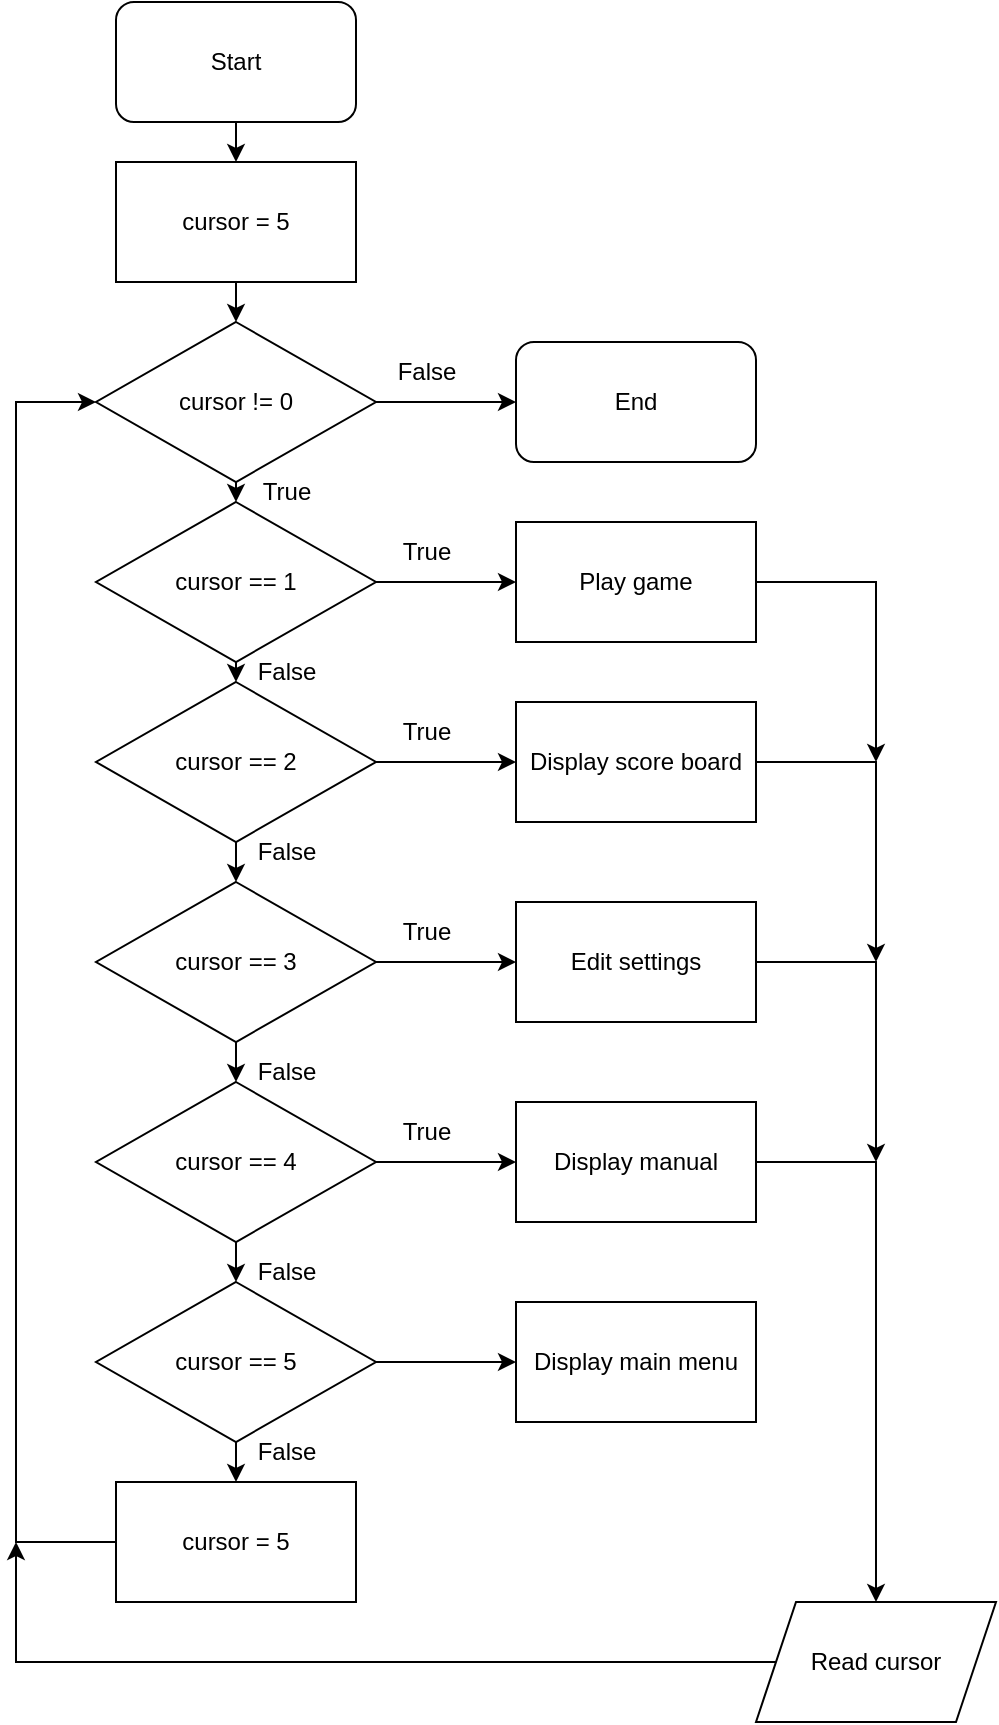 <mxfile>
    <diagram id="VJps-D7fF0JbsY6p_9f8" name="Page-1">
        <mxGraphModel dx="832" dy="1015" grid="1" gridSize="10" guides="1" tooltips="1" connect="1" arrows="1" fold="1" page="0" pageScale="1" pageWidth="850" pageHeight="1100" math="0" shadow="0">
            <root>
                <mxCell id="0"/>
                <mxCell id="1" parent="0"/>
                <mxCell id="9" style="edgeStyle=none;html=1;exitX=1;exitY=0.5;exitDx=0;exitDy=0;entryX=0;entryY=0.5;entryDx=0;entryDy=0;" parent="1" source="6" target="8" edge="1">
                    <mxGeometry relative="1" as="geometry"/>
                </mxCell>
                <mxCell id="12" style="edgeStyle=none;html=1;exitX=0.5;exitY=1;exitDx=0;exitDy=0;entryX=0.5;entryY=0;entryDx=0;entryDy=0;" parent="1" source="6" target="11" edge="1">
                    <mxGeometry relative="1" as="geometry"/>
                </mxCell>
                <mxCell id="6" value="cursor != 0" style="rhombus;whiteSpace=wrap;html=1;" parent="1" vertex="1">
                    <mxGeometry x="310" y="80" width="140" height="80" as="geometry"/>
                </mxCell>
                <mxCell id="32" style="edgeStyle=none;rounded=0;html=1;exitX=0.5;exitY=1;exitDx=0;exitDy=0;entryX=0.5;entryY=0;entryDx=0;entryDy=0;" parent="1" source="7" target="30" edge="1">
                    <mxGeometry relative="1" as="geometry"/>
                </mxCell>
                <mxCell id="7" value="Start" style="rounded=1;whiteSpace=wrap;html=1;" parent="1" vertex="1">
                    <mxGeometry x="320" y="-80" width="120" height="60" as="geometry"/>
                </mxCell>
                <mxCell id="8" value="End" style="rounded=1;whiteSpace=wrap;html=1;" parent="1" vertex="1">
                    <mxGeometry x="520" y="90" width="120" height="60" as="geometry"/>
                </mxCell>
                <mxCell id="10" value="False" style="text;html=1;align=center;verticalAlign=middle;resizable=0;points=[];autosize=1;strokeColor=none;fillColor=none;" parent="1" vertex="1">
                    <mxGeometry x="450" y="90" width="50" height="30" as="geometry"/>
                </mxCell>
                <mxCell id="14" style="edgeStyle=none;html=1;exitX=1;exitY=0.5;exitDx=0;exitDy=0;entryX=0;entryY=0.5;entryDx=0;entryDy=0;" parent="1" source="11" target="13" edge="1">
                    <mxGeometry relative="1" as="geometry"/>
                </mxCell>
                <mxCell id="18" style="edgeStyle=none;html=1;exitX=0.5;exitY=1;exitDx=0;exitDy=0;entryX=0.5;entryY=0;entryDx=0;entryDy=0;" parent="1" source="11" target="16" edge="1">
                    <mxGeometry relative="1" as="geometry"/>
                </mxCell>
                <mxCell id="11" value="cursor == 1" style="rhombus;whiteSpace=wrap;html=1;" parent="1" vertex="1">
                    <mxGeometry x="310" y="170" width="140" height="80" as="geometry"/>
                </mxCell>
                <mxCell id="54" style="edgeStyle=none;rounded=0;html=1;exitX=1;exitY=0.5;exitDx=0;exitDy=0;" parent="1" source="13" edge="1">
                    <mxGeometry relative="1" as="geometry">
                        <mxPoint x="700.0" y="300" as="targetPoint"/>
                        <Array as="points">
                            <mxPoint x="700" y="210"/>
                        </Array>
                    </mxGeometry>
                </mxCell>
                <mxCell id="13" value="Play game" style="rounded=0;whiteSpace=wrap;html=1;" parent="1" vertex="1">
                    <mxGeometry x="520" y="180" width="120" height="60" as="geometry"/>
                </mxCell>
                <mxCell id="15" style="edgeStyle=none;html=1;exitX=1;exitY=0.5;exitDx=0;exitDy=0;entryX=0;entryY=0.5;entryDx=0;entryDy=0;" parent="1" source="16" target="17" edge="1">
                    <mxGeometry relative="1" as="geometry"/>
                </mxCell>
                <mxCell id="41" style="edgeStyle=none;rounded=0;html=1;exitX=0.5;exitY=1;exitDx=0;exitDy=0;entryX=0.5;entryY=0;entryDx=0;entryDy=0;" parent="1" source="16" target="24" edge="1">
                    <mxGeometry relative="1" as="geometry"/>
                </mxCell>
                <mxCell id="16" value="cursor == 2" style="rhombus;whiteSpace=wrap;html=1;" parent="1" vertex="1">
                    <mxGeometry x="310" y="260" width="140" height="80" as="geometry"/>
                </mxCell>
                <mxCell id="53" style="edgeStyle=none;rounded=0;html=1;exitX=1;exitY=0.5;exitDx=0;exitDy=0;" parent="1" source="17" edge="1">
                    <mxGeometry relative="1" as="geometry">
                        <mxPoint x="700.0" y="400" as="targetPoint"/>
                        <Array as="points">
                            <mxPoint x="700" y="300"/>
                        </Array>
                    </mxGeometry>
                </mxCell>
                <mxCell id="17" value="Display score board" style="rounded=0;whiteSpace=wrap;html=1;" parent="1" vertex="1">
                    <mxGeometry x="520" y="270" width="120" height="60" as="geometry"/>
                </mxCell>
                <mxCell id="19" value="True" style="text;html=1;align=center;verticalAlign=middle;resizable=0;points=[];autosize=1;strokeColor=none;fillColor=none;" parent="1" vertex="1">
                    <mxGeometry x="380" y="150" width="50" height="30" as="geometry"/>
                </mxCell>
                <mxCell id="23" style="edgeStyle=none;html=1;exitX=1;exitY=0.5;exitDx=0;exitDy=0;entryX=0;entryY=0.5;entryDx=0;entryDy=0;" parent="1" source="24" target="25" edge="1">
                    <mxGeometry relative="1" as="geometry"/>
                </mxCell>
                <mxCell id="42" style="edgeStyle=none;rounded=0;html=1;exitX=0.5;exitY=1;exitDx=0;exitDy=0;entryX=0.5;entryY=0;entryDx=0;entryDy=0;" parent="1" source="24" target="27" edge="1">
                    <mxGeometry relative="1" as="geometry"/>
                </mxCell>
                <mxCell id="24" value="cursor == 3" style="rhombus;whiteSpace=wrap;html=1;" parent="1" vertex="1">
                    <mxGeometry x="310" y="360" width="140" height="80" as="geometry"/>
                </mxCell>
                <mxCell id="52" style="edgeStyle=none;rounded=0;html=1;exitX=1;exitY=0.5;exitDx=0;exitDy=0;" parent="1" source="25" edge="1">
                    <mxGeometry relative="1" as="geometry">
                        <mxPoint x="700.0" y="500" as="targetPoint"/>
                        <Array as="points">
                            <mxPoint x="700" y="400"/>
                        </Array>
                    </mxGeometry>
                </mxCell>
                <mxCell id="25" value="Edit settings" style="rounded=0;whiteSpace=wrap;html=1;" parent="1" vertex="1">
                    <mxGeometry x="520" y="370" width="120" height="60" as="geometry"/>
                </mxCell>
                <mxCell id="26" style="edgeStyle=none;html=1;exitX=1;exitY=0.5;exitDx=0;exitDy=0;entryX=0;entryY=0.5;entryDx=0;entryDy=0;" parent="1" source="27" target="28" edge="1">
                    <mxGeometry relative="1" as="geometry"/>
                </mxCell>
                <mxCell id="60" style="edgeStyle=none;html=1;exitX=0.5;exitY=1;exitDx=0;exitDy=0;" edge="1" parent="1" source="27" target="57">
                    <mxGeometry relative="1" as="geometry"/>
                </mxCell>
                <mxCell id="27" value="cursor == 4" style="rhombus;whiteSpace=wrap;html=1;" parent="1" vertex="1">
                    <mxGeometry x="310" y="460" width="140" height="80" as="geometry"/>
                </mxCell>
                <mxCell id="51" style="edgeStyle=none;rounded=0;html=1;exitX=1;exitY=0.5;exitDx=0;exitDy=0;entryX=0.5;entryY=0;entryDx=0;entryDy=0;" parent="1" source="28" target="34" edge="1">
                    <mxGeometry relative="1" as="geometry">
                        <Array as="points">
                            <mxPoint x="700" y="500"/>
                        </Array>
                    </mxGeometry>
                </mxCell>
                <mxCell id="28" value="Display manual" style="rounded=0;whiteSpace=wrap;html=1;" parent="1" vertex="1">
                    <mxGeometry x="520" y="470" width="120" height="60" as="geometry"/>
                </mxCell>
                <mxCell id="31" style="edgeStyle=none;rounded=0;html=1;exitX=0.5;exitY=1;exitDx=0;exitDy=0;entryX=0.5;entryY=0;entryDx=0;entryDy=0;" parent="1" source="30" target="6" edge="1">
                    <mxGeometry relative="1" as="geometry"/>
                </mxCell>
                <mxCell id="30" value="cursor = 5" style="rounded=0;whiteSpace=wrap;html=1;" parent="1" vertex="1">
                    <mxGeometry x="320" width="120" height="60" as="geometry"/>
                </mxCell>
                <mxCell id="33" value="True" style="text;html=1;align=center;verticalAlign=middle;resizable=0;points=[];autosize=1;strokeColor=none;fillColor=none;" parent="1" vertex="1">
                    <mxGeometry x="450" y="180" width="50" height="30" as="geometry"/>
                </mxCell>
                <mxCell id="66" style="edgeStyle=none;rounded=0;html=1;exitX=0;exitY=0.5;exitDx=0;exitDy=0;" edge="1" parent="1" source="34">
                    <mxGeometry relative="1" as="geometry">
                        <mxPoint x="270" y="690" as="targetPoint"/>
                        <Array as="points">
                            <mxPoint x="270" y="750"/>
                        </Array>
                    </mxGeometry>
                </mxCell>
                <mxCell id="34" value="Read cursor" style="shape=parallelogram;perimeter=parallelogramPerimeter;whiteSpace=wrap;html=1;fixedSize=1;" parent="1" vertex="1">
                    <mxGeometry x="640" y="720" width="120" height="60" as="geometry"/>
                </mxCell>
                <mxCell id="65" style="edgeStyle=none;html=1;exitX=0;exitY=0.5;exitDx=0;exitDy=0;entryX=0;entryY=0.5;entryDx=0;entryDy=0;rounded=0;" edge="1" parent="1" source="35" target="6">
                    <mxGeometry relative="1" as="geometry">
                        <Array as="points">
                            <mxPoint x="270" y="690"/>
                            <mxPoint x="270" y="120"/>
                        </Array>
                    </mxGeometry>
                </mxCell>
                <mxCell id="35" value="cursor = 5" style="rounded=0;whiteSpace=wrap;html=1;" parent="1" vertex="1">
                    <mxGeometry x="320" y="660" width="120" height="60" as="geometry"/>
                </mxCell>
                <mxCell id="43" value="True" style="text;html=1;align=center;verticalAlign=middle;resizable=0;points=[];autosize=1;strokeColor=none;fillColor=none;" parent="1" vertex="1">
                    <mxGeometry x="450" y="270" width="50" height="30" as="geometry"/>
                </mxCell>
                <mxCell id="44" value="True" style="text;html=1;align=center;verticalAlign=middle;resizable=0;points=[];autosize=1;strokeColor=none;fillColor=none;" parent="1" vertex="1">
                    <mxGeometry x="450" y="370" width="50" height="30" as="geometry"/>
                </mxCell>
                <mxCell id="45" value="True" style="text;html=1;align=center;verticalAlign=middle;resizable=0;points=[];autosize=1;strokeColor=none;fillColor=none;" parent="1" vertex="1">
                    <mxGeometry x="450" y="470" width="50" height="30" as="geometry"/>
                </mxCell>
                <mxCell id="46" value="False" style="text;html=1;align=center;verticalAlign=middle;resizable=0;points=[];autosize=1;strokeColor=none;fillColor=none;" parent="1" vertex="1">
                    <mxGeometry x="380" y="240" width="50" height="30" as="geometry"/>
                </mxCell>
                <mxCell id="47" value="False" style="text;html=1;align=center;verticalAlign=middle;resizable=0;points=[];autosize=1;strokeColor=none;fillColor=none;" parent="1" vertex="1">
                    <mxGeometry x="380" y="330" width="50" height="30" as="geometry"/>
                </mxCell>
                <mxCell id="48" value="False" style="text;html=1;align=center;verticalAlign=middle;resizable=0;points=[];autosize=1;strokeColor=none;fillColor=none;" parent="1" vertex="1">
                    <mxGeometry x="380" y="440" width="50" height="30" as="geometry"/>
                </mxCell>
                <mxCell id="49" value="False" style="text;html=1;align=center;verticalAlign=middle;resizable=0;points=[];autosize=1;strokeColor=none;fillColor=none;" parent="1" vertex="1">
                    <mxGeometry x="380" y="630" width="50" height="30" as="geometry"/>
                </mxCell>
                <mxCell id="58" style="edgeStyle=none;html=1;exitX=0.5;exitY=1;exitDx=0;exitDy=0;entryX=0.5;entryY=0;entryDx=0;entryDy=0;" edge="1" parent="1" source="57" target="35">
                    <mxGeometry relative="1" as="geometry"/>
                </mxCell>
                <mxCell id="63" style="edgeStyle=none;html=1;exitX=1;exitY=0.5;exitDx=0;exitDy=0;entryX=0;entryY=0.5;entryDx=0;entryDy=0;" edge="1" parent="1" source="57" target="62">
                    <mxGeometry relative="1" as="geometry"/>
                </mxCell>
                <mxCell id="57" value="cursor == 5" style="rhombus;whiteSpace=wrap;html=1;" vertex="1" parent="1">
                    <mxGeometry x="310" y="560" width="140" height="80" as="geometry"/>
                </mxCell>
                <mxCell id="59" value="False" style="text;html=1;align=center;verticalAlign=middle;resizable=0;points=[];autosize=1;strokeColor=none;fillColor=none;" vertex="1" parent="1">
                    <mxGeometry x="380" y="540" width="50" height="30" as="geometry"/>
                </mxCell>
                <mxCell id="62" value="Display main menu" style="rounded=0;whiteSpace=wrap;html=1;" vertex="1" parent="1">
                    <mxGeometry x="520" y="570" width="120" height="60" as="geometry"/>
                </mxCell>
            </root>
        </mxGraphModel>
    </diagram>
</mxfile>